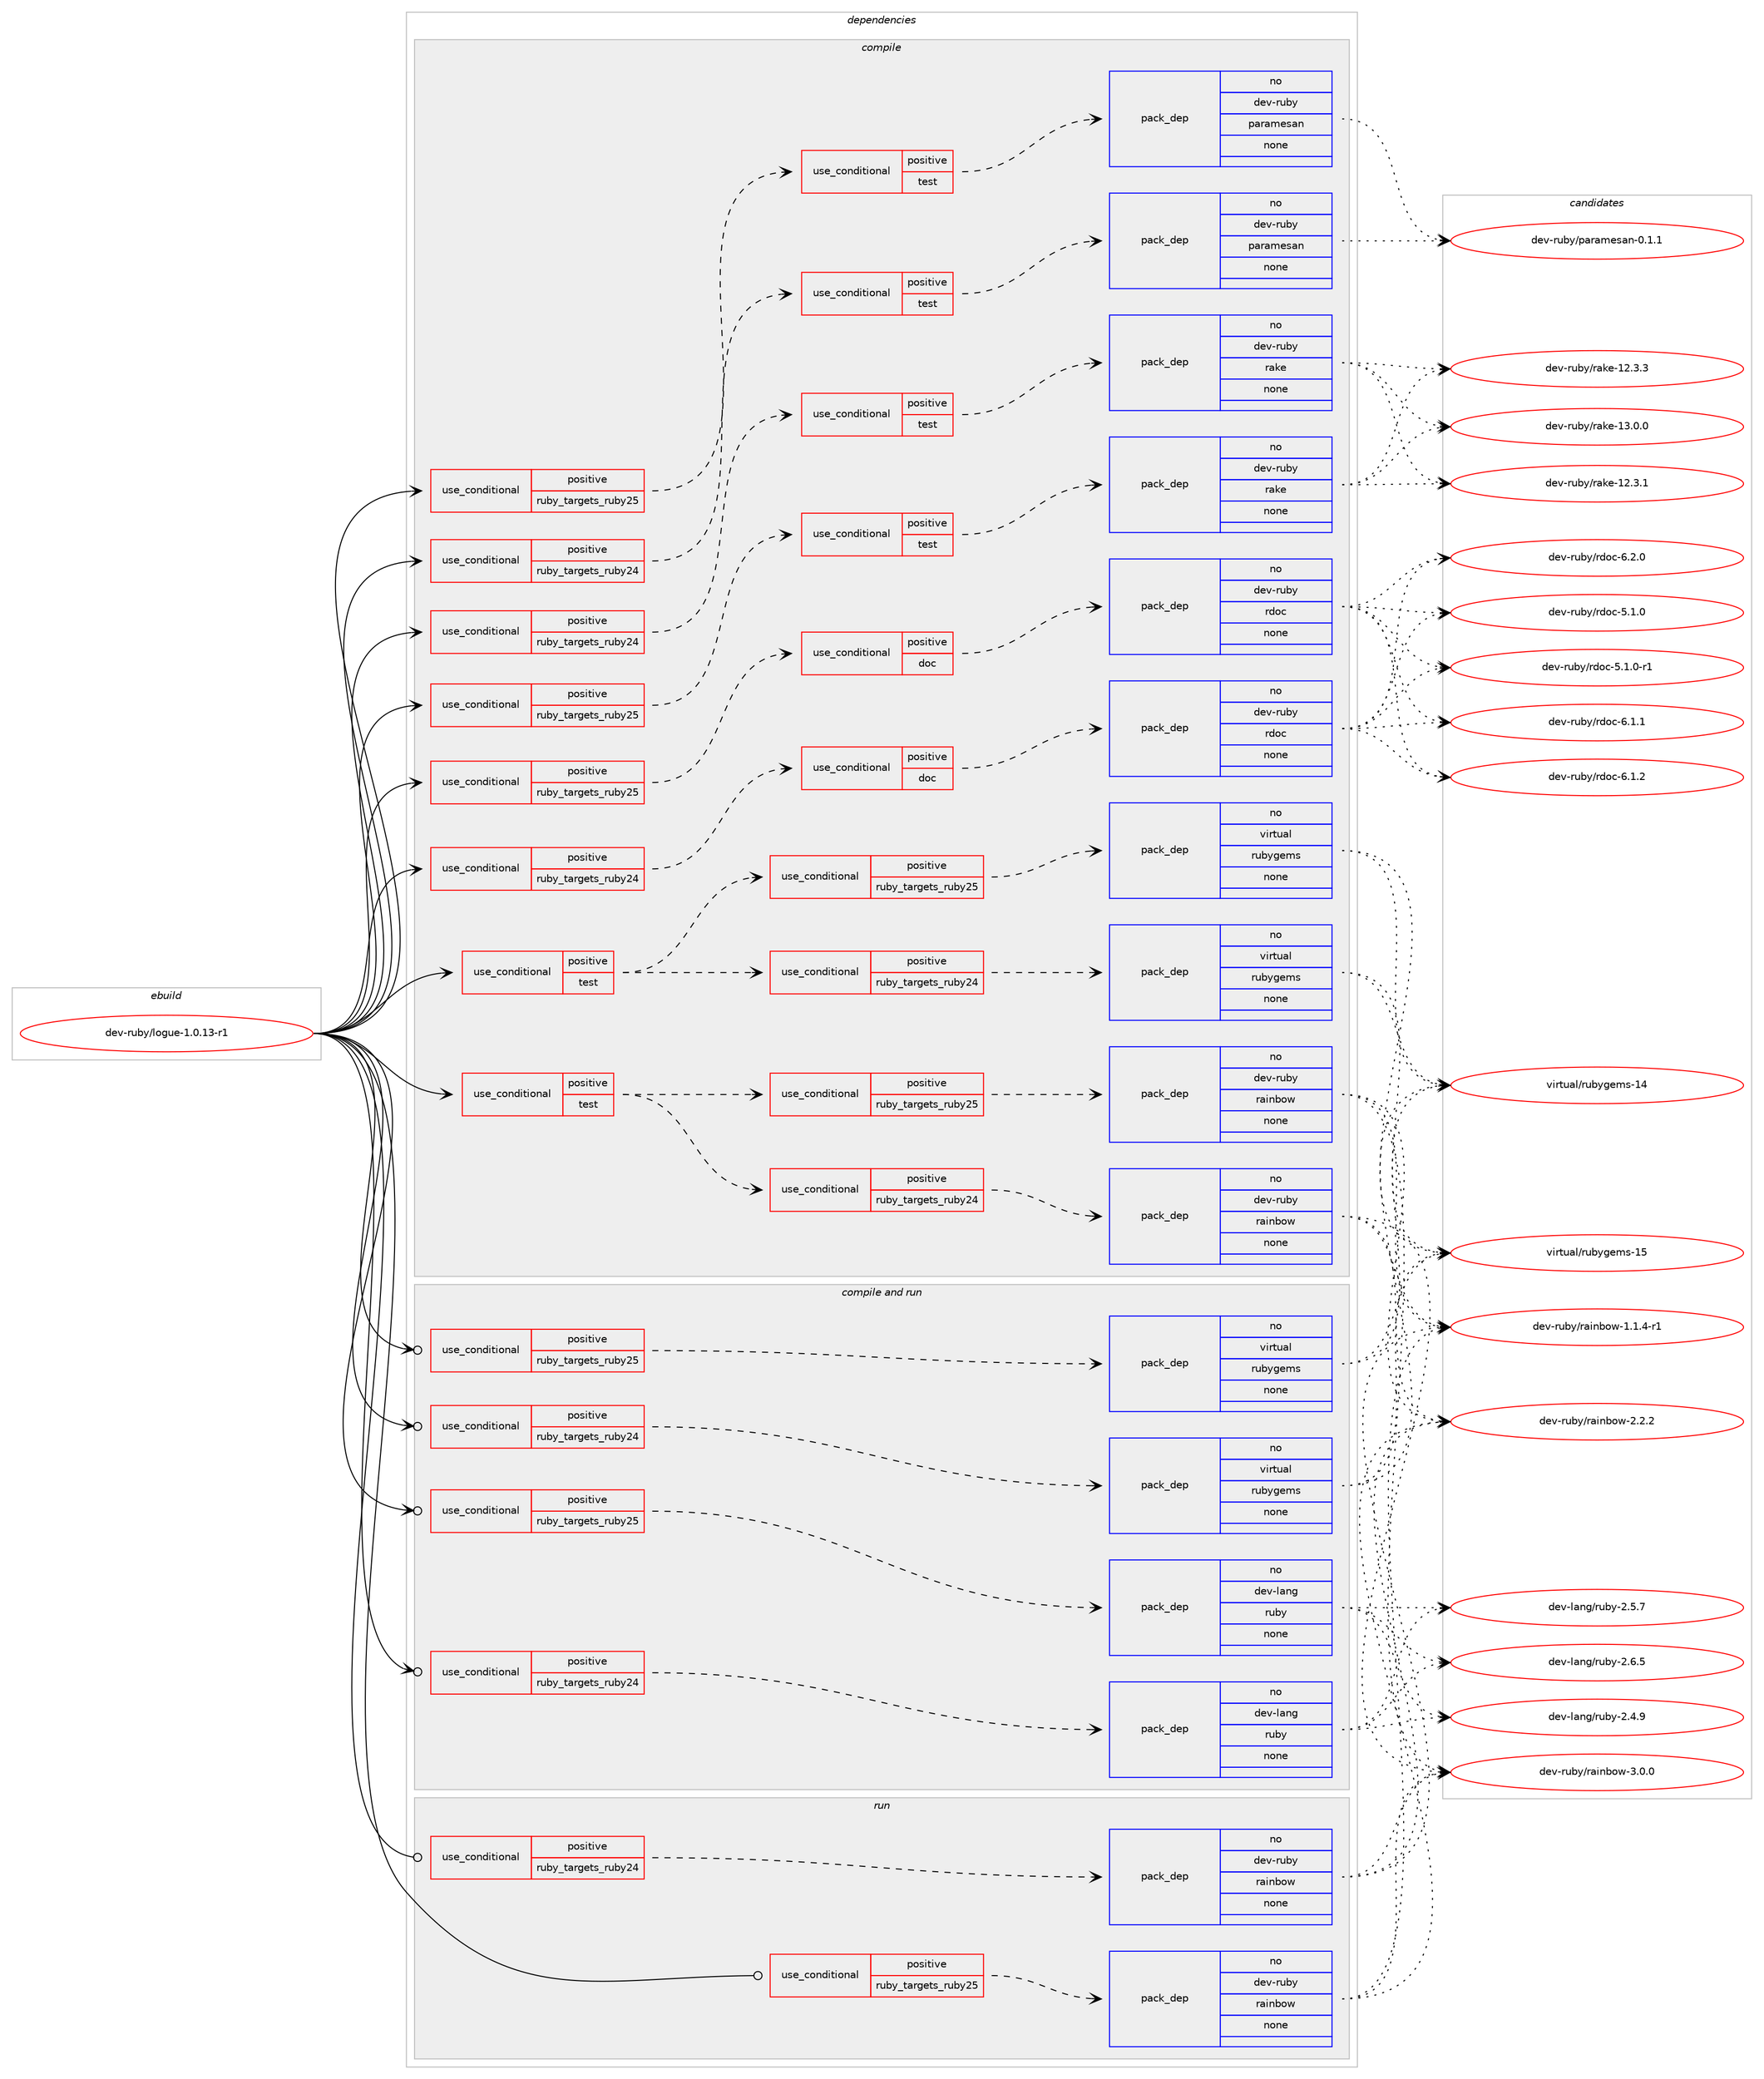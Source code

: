 digraph prolog {

# *************
# Graph options
# *************

newrank=true;
concentrate=true;
compound=true;
graph [rankdir=LR,fontname=Helvetica,fontsize=10,ranksep=1.5];#, ranksep=2.5, nodesep=0.2];
edge  [arrowhead=vee];
node  [fontname=Helvetica,fontsize=10];

# **********
# The ebuild
# **********

subgraph cluster_leftcol {
color=gray;
rank=same;
label=<<i>ebuild</i>>;
id [label="dev-ruby/logue-1.0.13-r1", color=red, width=4, href="../dev-ruby/logue-1.0.13-r1.svg"];
}

# ****************
# The dependencies
# ****************

subgraph cluster_midcol {
color=gray;
label=<<i>dependencies</i>>;
subgraph cluster_compile {
fillcolor="#eeeeee";
style=filled;
label=<<i>compile</i>>;
subgraph cond166780 {
dependency693818 [label=<<TABLE BORDER="0" CELLBORDER="1" CELLSPACING="0" CELLPADDING="4"><TR><TD ROWSPAN="3" CELLPADDING="10">use_conditional</TD></TR><TR><TD>positive</TD></TR><TR><TD>ruby_targets_ruby24</TD></TR></TABLE>>, shape=none, color=red];
subgraph cond166781 {
dependency693819 [label=<<TABLE BORDER="0" CELLBORDER="1" CELLSPACING="0" CELLPADDING="4"><TR><TD ROWSPAN="3" CELLPADDING="10">use_conditional</TD></TR><TR><TD>positive</TD></TR><TR><TD>doc</TD></TR></TABLE>>, shape=none, color=red];
subgraph pack515053 {
dependency693820 [label=<<TABLE BORDER="0" CELLBORDER="1" CELLSPACING="0" CELLPADDING="4" WIDTH="220"><TR><TD ROWSPAN="6" CELLPADDING="30">pack_dep</TD></TR><TR><TD WIDTH="110">no</TD></TR><TR><TD>dev-ruby</TD></TR><TR><TD>rdoc</TD></TR><TR><TD>none</TD></TR><TR><TD></TD></TR></TABLE>>, shape=none, color=blue];
}
dependency693819:e -> dependency693820:w [weight=20,style="dashed",arrowhead="vee"];
}
dependency693818:e -> dependency693819:w [weight=20,style="dashed",arrowhead="vee"];
}
id:e -> dependency693818:w [weight=20,style="solid",arrowhead="vee"];
subgraph cond166782 {
dependency693821 [label=<<TABLE BORDER="0" CELLBORDER="1" CELLSPACING="0" CELLPADDING="4"><TR><TD ROWSPAN="3" CELLPADDING="10">use_conditional</TD></TR><TR><TD>positive</TD></TR><TR><TD>ruby_targets_ruby24</TD></TR></TABLE>>, shape=none, color=red];
subgraph cond166783 {
dependency693822 [label=<<TABLE BORDER="0" CELLBORDER="1" CELLSPACING="0" CELLPADDING="4"><TR><TD ROWSPAN="3" CELLPADDING="10">use_conditional</TD></TR><TR><TD>positive</TD></TR><TR><TD>test</TD></TR></TABLE>>, shape=none, color=red];
subgraph pack515054 {
dependency693823 [label=<<TABLE BORDER="0" CELLBORDER="1" CELLSPACING="0" CELLPADDING="4" WIDTH="220"><TR><TD ROWSPAN="6" CELLPADDING="30">pack_dep</TD></TR><TR><TD WIDTH="110">no</TD></TR><TR><TD>dev-ruby</TD></TR><TR><TD>paramesan</TD></TR><TR><TD>none</TD></TR><TR><TD></TD></TR></TABLE>>, shape=none, color=blue];
}
dependency693822:e -> dependency693823:w [weight=20,style="dashed",arrowhead="vee"];
}
dependency693821:e -> dependency693822:w [weight=20,style="dashed",arrowhead="vee"];
}
id:e -> dependency693821:w [weight=20,style="solid",arrowhead="vee"];
subgraph cond166784 {
dependency693824 [label=<<TABLE BORDER="0" CELLBORDER="1" CELLSPACING="0" CELLPADDING="4"><TR><TD ROWSPAN="3" CELLPADDING="10">use_conditional</TD></TR><TR><TD>positive</TD></TR><TR><TD>ruby_targets_ruby24</TD></TR></TABLE>>, shape=none, color=red];
subgraph cond166785 {
dependency693825 [label=<<TABLE BORDER="0" CELLBORDER="1" CELLSPACING="0" CELLPADDING="4"><TR><TD ROWSPAN="3" CELLPADDING="10">use_conditional</TD></TR><TR><TD>positive</TD></TR><TR><TD>test</TD></TR></TABLE>>, shape=none, color=red];
subgraph pack515055 {
dependency693826 [label=<<TABLE BORDER="0" CELLBORDER="1" CELLSPACING="0" CELLPADDING="4" WIDTH="220"><TR><TD ROWSPAN="6" CELLPADDING="30">pack_dep</TD></TR><TR><TD WIDTH="110">no</TD></TR><TR><TD>dev-ruby</TD></TR><TR><TD>rake</TD></TR><TR><TD>none</TD></TR><TR><TD></TD></TR></TABLE>>, shape=none, color=blue];
}
dependency693825:e -> dependency693826:w [weight=20,style="dashed",arrowhead="vee"];
}
dependency693824:e -> dependency693825:w [weight=20,style="dashed",arrowhead="vee"];
}
id:e -> dependency693824:w [weight=20,style="solid",arrowhead="vee"];
subgraph cond166786 {
dependency693827 [label=<<TABLE BORDER="0" CELLBORDER="1" CELLSPACING="0" CELLPADDING="4"><TR><TD ROWSPAN="3" CELLPADDING="10">use_conditional</TD></TR><TR><TD>positive</TD></TR><TR><TD>ruby_targets_ruby25</TD></TR></TABLE>>, shape=none, color=red];
subgraph cond166787 {
dependency693828 [label=<<TABLE BORDER="0" CELLBORDER="1" CELLSPACING="0" CELLPADDING="4"><TR><TD ROWSPAN="3" CELLPADDING="10">use_conditional</TD></TR><TR><TD>positive</TD></TR><TR><TD>doc</TD></TR></TABLE>>, shape=none, color=red];
subgraph pack515056 {
dependency693829 [label=<<TABLE BORDER="0" CELLBORDER="1" CELLSPACING="0" CELLPADDING="4" WIDTH="220"><TR><TD ROWSPAN="6" CELLPADDING="30">pack_dep</TD></TR><TR><TD WIDTH="110">no</TD></TR><TR><TD>dev-ruby</TD></TR><TR><TD>rdoc</TD></TR><TR><TD>none</TD></TR><TR><TD></TD></TR></TABLE>>, shape=none, color=blue];
}
dependency693828:e -> dependency693829:w [weight=20,style="dashed",arrowhead="vee"];
}
dependency693827:e -> dependency693828:w [weight=20,style="dashed",arrowhead="vee"];
}
id:e -> dependency693827:w [weight=20,style="solid",arrowhead="vee"];
subgraph cond166788 {
dependency693830 [label=<<TABLE BORDER="0" CELLBORDER="1" CELLSPACING="0" CELLPADDING="4"><TR><TD ROWSPAN="3" CELLPADDING="10">use_conditional</TD></TR><TR><TD>positive</TD></TR><TR><TD>ruby_targets_ruby25</TD></TR></TABLE>>, shape=none, color=red];
subgraph cond166789 {
dependency693831 [label=<<TABLE BORDER="0" CELLBORDER="1" CELLSPACING="0" CELLPADDING="4"><TR><TD ROWSPAN="3" CELLPADDING="10">use_conditional</TD></TR><TR><TD>positive</TD></TR><TR><TD>test</TD></TR></TABLE>>, shape=none, color=red];
subgraph pack515057 {
dependency693832 [label=<<TABLE BORDER="0" CELLBORDER="1" CELLSPACING="0" CELLPADDING="4" WIDTH="220"><TR><TD ROWSPAN="6" CELLPADDING="30">pack_dep</TD></TR><TR><TD WIDTH="110">no</TD></TR><TR><TD>dev-ruby</TD></TR><TR><TD>paramesan</TD></TR><TR><TD>none</TD></TR><TR><TD></TD></TR></TABLE>>, shape=none, color=blue];
}
dependency693831:e -> dependency693832:w [weight=20,style="dashed",arrowhead="vee"];
}
dependency693830:e -> dependency693831:w [weight=20,style="dashed",arrowhead="vee"];
}
id:e -> dependency693830:w [weight=20,style="solid",arrowhead="vee"];
subgraph cond166790 {
dependency693833 [label=<<TABLE BORDER="0" CELLBORDER="1" CELLSPACING="0" CELLPADDING="4"><TR><TD ROWSPAN="3" CELLPADDING="10">use_conditional</TD></TR><TR><TD>positive</TD></TR><TR><TD>ruby_targets_ruby25</TD></TR></TABLE>>, shape=none, color=red];
subgraph cond166791 {
dependency693834 [label=<<TABLE BORDER="0" CELLBORDER="1" CELLSPACING="0" CELLPADDING="4"><TR><TD ROWSPAN="3" CELLPADDING="10">use_conditional</TD></TR><TR><TD>positive</TD></TR><TR><TD>test</TD></TR></TABLE>>, shape=none, color=red];
subgraph pack515058 {
dependency693835 [label=<<TABLE BORDER="0" CELLBORDER="1" CELLSPACING="0" CELLPADDING="4" WIDTH="220"><TR><TD ROWSPAN="6" CELLPADDING="30">pack_dep</TD></TR><TR><TD WIDTH="110">no</TD></TR><TR><TD>dev-ruby</TD></TR><TR><TD>rake</TD></TR><TR><TD>none</TD></TR><TR><TD></TD></TR></TABLE>>, shape=none, color=blue];
}
dependency693834:e -> dependency693835:w [weight=20,style="dashed",arrowhead="vee"];
}
dependency693833:e -> dependency693834:w [weight=20,style="dashed",arrowhead="vee"];
}
id:e -> dependency693833:w [weight=20,style="solid",arrowhead="vee"];
subgraph cond166792 {
dependency693836 [label=<<TABLE BORDER="0" CELLBORDER="1" CELLSPACING="0" CELLPADDING="4"><TR><TD ROWSPAN="3" CELLPADDING="10">use_conditional</TD></TR><TR><TD>positive</TD></TR><TR><TD>test</TD></TR></TABLE>>, shape=none, color=red];
subgraph cond166793 {
dependency693837 [label=<<TABLE BORDER="0" CELLBORDER="1" CELLSPACING="0" CELLPADDING="4"><TR><TD ROWSPAN="3" CELLPADDING="10">use_conditional</TD></TR><TR><TD>positive</TD></TR><TR><TD>ruby_targets_ruby24</TD></TR></TABLE>>, shape=none, color=red];
subgraph pack515059 {
dependency693838 [label=<<TABLE BORDER="0" CELLBORDER="1" CELLSPACING="0" CELLPADDING="4" WIDTH="220"><TR><TD ROWSPAN="6" CELLPADDING="30">pack_dep</TD></TR><TR><TD WIDTH="110">no</TD></TR><TR><TD>dev-ruby</TD></TR><TR><TD>rainbow</TD></TR><TR><TD>none</TD></TR><TR><TD></TD></TR></TABLE>>, shape=none, color=blue];
}
dependency693837:e -> dependency693838:w [weight=20,style="dashed",arrowhead="vee"];
}
dependency693836:e -> dependency693837:w [weight=20,style="dashed",arrowhead="vee"];
subgraph cond166794 {
dependency693839 [label=<<TABLE BORDER="0" CELLBORDER="1" CELLSPACING="0" CELLPADDING="4"><TR><TD ROWSPAN="3" CELLPADDING="10">use_conditional</TD></TR><TR><TD>positive</TD></TR><TR><TD>ruby_targets_ruby25</TD></TR></TABLE>>, shape=none, color=red];
subgraph pack515060 {
dependency693840 [label=<<TABLE BORDER="0" CELLBORDER="1" CELLSPACING="0" CELLPADDING="4" WIDTH="220"><TR><TD ROWSPAN="6" CELLPADDING="30">pack_dep</TD></TR><TR><TD WIDTH="110">no</TD></TR><TR><TD>dev-ruby</TD></TR><TR><TD>rainbow</TD></TR><TR><TD>none</TD></TR><TR><TD></TD></TR></TABLE>>, shape=none, color=blue];
}
dependency693839:e -> dependency693840:w [weight=20,style="dashed",arrowhead="vee"];
}
dependency693836:e -> dependency693839:w [weight=20,style="dashed",arrowhead="vee"];
}
id:e -> dependency693836:w [weight=20,style="solid",arrowhead="vee"];
subgraph cond166795 {
dependency693841 [label=<<TABLE BORDER="0" CELLBORDER="1" CELLSPACING="0" CELLPADDING="4"><TR><TD ROWSPAN="3" CELLPADDING="10">use_conditional</TD></TR><TR><TD>positive</TD></TR><TR><TD>test</TD></TR></TABLE>>, shape=none, color=red];
subgraph cond166796 {
dependency693842 [label=<<TABLE BORDER="0" CELLBORDER="1" CELLSPACING="0" CELLPADDING="4"><TR><TD ROWSPAN="3" CELLPADDING="10">use_conditional</TD></TR><TR><TD>positive</TD></TR><TR><TD>ruby_targets_ruby24</TD></TR></TABLE>>, shape=none, color=red];
subgraph pack515061 {
dependency693843 [label=<<TABLE BORDER="0" CELLBORDER="1" CELLSPACING="0" CELLPADDING="4" WIDTH="220"><TR><TD ROWSPAN="6" CELLPADDING="30">pack_dep</TD></TR><TR><TD WIDTH="110">no</TD></TR><TR><TD>virtual</TD></TR><TR><TD>rubygems</TD></TR><TR><TD>none</TD></TR><TR><TD></TD></TR></TABLE>>, shape=none, color=blue];
}
dependency693842:e -> dependency693843:w [weight=20,style="dashed",arrowhead="vee"];
}
dependency693841:e -> dependency693842:w [weight=20,style="dashed",arrowhead="vee"];
subgraph cond166797 {
dependency693844 [label=<<TABLE BORDER="0" CELLBORDER="1" CELLSPACING="0" CELLPADDING="4"><TR><TD ROWSPAN="3" CELLPADDING="10">use_conditional</TD></TR><TR><TD>positive</TD></TR><TR><TD>ruby_targets_ruby25</TD></TR></TABLE>>, shape=none, color=red];
subgraph pack515062 {
dependency693845 [label=<<TABLE BORDER="0" CELLBORDER="1" CELLSPACING="0" CELLPADDING="4" WIDTH="220"><TR><TD ROWSPAN="6" CELLPADDING="30">pack_dep</TD></TR><TR><TD WIDTH="110">no</TD></TR><TR><TD>virtual</TD></TR><TR><TD>rubygems</TD></TR><TR><TD>none</TD></TR><TR><TD></TD></TR></TABLE>>, shape=none, color=blue];
}
dependency693844:e -> dependency693845:w [weight=20,style="dashed",arrowhead="vee"];
}
dependency693841:e -> dependency693844:w [weight=20,style="dashed",arrowhead="vee"];
}
id:e -> dependency693841:w [weight=20,style="solid",arrowhead="vee"];
}
subgraph cluster_compileandrun {
fillcolor="#eeeeee";
style=filled;
label=<<i>compile and run</i>>;
subgraph cond166798 {
dependency693846 [label=<<TABLE BORDER="0" CELLBORDER="1" CELLSPACING="0" CELLPADDING="4"><TR><TD ROWSPAN="3" CELLPADDING="10">use_conditional</TD></TR><TR><TD>positive</TD></TR><TR><TD>ruby_targets_ruby24</TD></TR></TABLE>>, shape=none, color=red];
subgraph pack515063 {
dependency693847 [label=<<TABLE BORDER="0" CELLBORDER="1" CELLSPACING="0" CELLPADDING="4" WIDTH="220"><TR><TD ROWSPAN="6" CELLPADDING="30">pack_dep</TD></TR><TR><TD WIDTH="110">no</TD></TR><TR><TD>dev-lang</TD></TR><TR><TD>ruby</TD></TR><TR><TD>none</TD></TR><TR><TD></TD></TR></TABLE>>, shape=none, color=blue];
}
dependency693846:e -> dependency693847:w [weight=20,style="dashed",arrowhead="vee"];
}
id:e -> dependency693846:w [weight=20,style="solid",arrowhead="odotvee"];
subgraph cond166799 {
dependency693848 [label=<<TABLE BORDER="0" CELLBORDER="1" CELLSPACING="0" CELLPADDING="4"><TR><TD ROWSPAN="3" CELLPADDING="10">use_conditional</TD></TR><TR><TD>positive</TD></TR><TR><TD>ruby_targets_ruby24</TD></TR></TABLE>>, shape=none, color=red];
subgraph pack515064 {
dependency693849 [label=<<TABLE BORDER="0" CELLBORDER="1" CELLSPACING="0" CELLPADDING="4" WIDTH="220"><TR><TD ROWSPAN="6" CELLPADDING="30">pack_dep</TD></TR><TR><TD WIDTH="110">no</TD></TR><TR><TD>virtual</TD></TR><TR><TD>rubygems</TD></TR><TR><TD>none</TD></TR><TR><TD></TD></TR></TABLE>>, shape=none, color=blue];
}
dependency693848:e -> dependency693849:w [weight=20,style="dashed",arrowhead="vee"];
}
id:e -> dependency693848:w [weight=20,style="solid",arrowhead="odotvee"];
subgraph cond166800 {
dependency693850 [label=<<TABLE BORDER="0" CELLBORDER="1" CELLSPACING="0" CELLPADDING="4"><TR><TD ROWSPAN="3" CELLPADDING="10">use_conditional</TD></TR><TR><TD>positive</TD></TR><TR><TD>ruby_targets_ruby25</TD></TR></TABLE>>, shape=none, color=red];
subgraph pack515065 {
dependency693851 [label=<<TABLE BORDER="0" CELLBORDER="1" CELLSPACING="0" CELLPADDING="4" WIDTH="220"><TR><TD ROWSPAN="6" CELLPADDING="30">pack_dep</TD></TR><TR><TD WIDTH="110">no</TD></TR><TR><TD>dev-lang</TD></TR><TR><TD>ruby</TD></TR><TR><TD>none</TD></TR><TR><TD></TD></TR></TABLE>>, shape=none, color=blue];
}
dependency693850:e -> dependency693851:w [weight=20,style="dashed",arrowhead="vee"];
}
id:e -> dependency693850:w [weight=20,style="solid",arrowhead="odotvee"];
subgraph cond166801 {
dependency693852 [label=<<TABLE BORDER="0" CELLBORDER="1" CELLSPACING="0" CELLPADDING="4"><TR><TD ROWSPAN="3" CELLPADDING="10">use_conditional</TD></TR><TR><TD>positive</TD></TR><TR><TD>ruby_targets_ruby25</TD></TR></TABLE>>, shape=none, color=red];
subgraph pack515066 {
dependency693853 [label=<<TABLE BORDER="0" CELLBORDER="1" CELLSPACING="0" CELLPADDING="4" WIDTH="220"><TR><TD ROWSPAN="6" CELLPADDING="30">pack_dep</TD></TR><TR><TD WIDTH="110">no</TD></TR><TR><TD>virtual</TD></TR><TR><TD>rubygems</TD></TR><TR><TD>none</TD></TR><TR><TD></TD></TR></TABLE>>, shape=none, color=blue];
}
dependency693852:e -> dependency693853:w [weight=20,style="dashed",arrowhead="vee"];
}
id:e -> dependency693852:w [weight=20,style="solid",arrowhead="odotvee"];
}
subgraph cluster_run {
fillcolor="#eeeeee";
style=filled;
label=<<i>run</i>>;
subgraph cond166802 {
dependency693854 [label=<<TABLE BORDER="0" CELLBORDER="1" CELLSPACING="0" CELLPADDING="4"><TR><TD ROWSPAN="3" CELLPADDING="10">use_conditional</TD></TR><TR><TD>positive</TD></TR><TR><TD>ruby_targets_ruby24</TD></TR></TABLE>>, shape=none, color=red];
subgraph pack515067 {
dependency693855 [label=<<TABLE BORDER="0" CELLBORDER="1" CELLSPACING="0" CELLPADDING="4" WIDTH="220"><TR><TD ROWSPAN="6" CELLPADDING="30">pack_dep</TD></TR><TR><TD WIDTH="110">no</TD></TR><TR><TD>dev-ruby</TD></TR><TR><TD>rainbow</TD></TR><TR><TD>none</TD></TR><TR><TD></TD></TR></TABLE>>, shape=none, color=blue];
}
dependency693854:e -> dependency693855:w [weight=20,style="dashed",arrowhead="vee"];
}
id:e -> dependency693854:w [weight=20,style="solid",arrowhead="odot"];
subgraph cond166803 {
dependency693856 [label=<<TABLE BORDER="0" CELLBORDER="1" CELLSPACING="0" CELLPADDING="4"><TR><TD ROWSPAN="3" CELLPADDING="10">use_conditional</TD></TR><TR><TD>positive</TD></TR><TR><TD>ruby_targets_ruby25</TD></TR></TABLE>>, shape=none, color=red];
subgraph pack515068 {
dependency693857 [label=<<TABLE BORDER="0" CELLBORDER="1" CELLSPACING="0" CELLPADDING="4" WIDTH="220"><TR><TD ROWSPAN="6" CELLPADDING="30">pack_dep</TD></TR><TR><TD WIDTH="110">no</TD></TR><TR><TD>dev-ruby</TD></TR><TR><TD>rainbow</TD></TR><TR><TD>none</TD></TR><TR><TD></TD></TR></TABLE>>, shape=none, color=blue];
}
dependency693856:e -> dependency693857:w [weight=20,style="dashed",arrowhead="vee"];
}
id:e -> dependency693856:w [weight=20,style="solid",arrowhead="odot"];
}
}

# **************
# The candidates
# **************

subgraph cluster_choices {
rank=same;
color=gray;
label=<<i>candidates</i>>;

subgraph choice515053 {
color=black;
nodesep=1;
choice10010111845114117981214711410011199455346494648 [label="dev-ruby/rdoc-5.1.0", color=red, width=4,href="../dev-ruby/rdoc-5.1.0.svg"];
choice100101118451141179812147114100111994553464946484511449 [label="dev-ruby/rdoc-5.1.0-r1", color=red, width=4,href="../dev-ruby/rdoc-5.1.0-r1.svg"];
choice10010111845114117981214711410011199455446494649 [label="dev-ruby/rdoc-6.1.1", color=red, width=4,href="../dev-ruby/rdoc-6.1.1.svg"];
choice10010111845114117981214711410011199455446494650 [label="dev-ruby/rdoc-6.1.2", color=red, width=4,href="../dev-ruby/rdoc-6.1.2.svg"];
choice10010111845114117981214711410011199455446504648 [label="dev-ruby/rdoc-6.2.0", color=red, width=4,href="../dev-ruby/rdoc-6.2.0.svg"];
dependency693820:e -> choice10010111845114117981214711410011199455346494648:w [style=dotted,weight="100"];
dependency693820:e -> choice100101118451141179812147114100111994553464946484511449:w [style=dotted,weight="100"];
dependency693820:e -> choice10010111845114117981214711410011199455446494649:w [style=dotted,weight="100"];
dependency693820:e -> choice10010111845114117981214711410011199455446494650:w [style=dotted,weight="100"];
dependency693820:e -> choice10010111845114117981214711410011199455446504648:w [style=dotted,weight="100"];
}
subgraph choice515054 {
color=black;
nodesep=1;
choice100101118451141179812147112971149710910111597110454846494649 [label="dev-ruby/paramesan-0.1.1", color=red, width=4,href="../dev-ruby/paramesan-0.1.1.svg"];
dependency693823:e -> choice100101118451141179812147112971149710910111597110454846494649:w [style=dotted,weight="100"];
}
subgraph choice515055 {
color=black;
nodesep=1;
choice1001011184511411798121471149710710145495046514649 [label="dev-ruby/rake-12.3.1", color=red, width=4,href="../dev-ruby/rake-12.3.1.svg"];
choice1001011184511411798121471149710710145495046514651 [label="dev-ruby/rake-12.3.3", color=red, width=4,href="../dev-ruby/rake-12.3.3.svg"];
choice1001011184511411798121471149710710145495146484648 [label="dev-ruby/rake-13.0.0", color=red, width=4,href="../dev-ruby/rake-13.0.0.svg"];
dependency693826:e -> choice1001011184511411798121471149710710145495046514649:w [style=dotted,weight="100"];
dependency693826:e -> choice1001011184511411798121471149710710145495046514651:w [style=dotted,weight="100"];
dependency693826:e -> choice1001011184511411798121471149710710145495146484648:w [style=dotted,weight="100"];
}
subgraph choice515056 {
color=black;
nodesep=1;
choice10010111845114117981214711410011199455346494648 [label="dev-ruby/rdoc-5.1.0", color=red, width=4,href="../dev-ruby/rdoc-5.1.0.svg"];
choice100101118451141179812147114100111994553464946484511449 [label="dev-ruby/rdoc-5.1.0-r1", color=red, width=4,href="../dev-ruby/rdoc-5.1.0-r1.svg"];
choice10010111845114117981214711410011199455446494649 [label="dev-ruby/rdoc-6.1.1", color=red, width=4,href="../dev-ruby/rdoc-6.1.1.svg"];
choice10010111845114117981214711410011199455446494650 [label="dev-ruby/rdoc-6.1.2", color=red, width=4,href="../dev-ruby/rdoc-6.1.2.svg"];
choice10010111845114117981214711410011199455446504648 [label="dev-ruby/rdoc-6.2.0", color=red, width=4,href="../dev-ruby/rdoc-6.2.0.svg"];
dependency693829:e -> choice10010111845114117981214711410011199455346494648:w [style=dotted,weight="100"];
dependency693829:e -> choice100101118451141179812147114100111994553464946484511449:w [style=dotted,weight="100"];
dependency693829:e -> choice10010111845114117981214711410011199455446494649:w [style=dotted,weight="100"];
dependency693829:e -> choice10010111845114117981214711410011199455446494650:w [style=dotted,weight="100"];
dependency693829:e -> choice10010111845114117981214711410011199455446504648:w [style=dotted,weight="100"];
}
subgraph choice515057 {
color=black;
nodesep=1;
choice100101118451141179812147112971149710910111597110454846494649 [label="dev-ruby/paramesan-0.1.1", color=red, width=4,href="../dev-ruby/paramesan-0.1.1.svg"];
dependency693832:e -> choice100101118451141179812147112971149710910111597110454846494649:w [style=dotted,weight="100"];
}
subgraph choice515058 {
color=black;
nodesep=1;
choice1001011184511411798121471149710710145495046514649 [label="dev-ruby/rake-12.3.1", color=red, width=4,href="../dev-ruby/rake-12.3.1.svg"];
choice1001011184511411798121471149710710145495046514651 [label="dev-ruby/rake-12.3.3", color=red, width=4,href="../dev-ruby/rake-12.3.3.svg"];
choice1001011184511411798121471149710710145495146484648 [label="dev-ruby/rake-13.0.0", color=red, width=4,href="../dev-ruby/rake-13.0.0.svg"];
dependency693835:e -> choice1001011184511411798121471149710710145495046514649:w [style=dotted,weight="100"];
dependency693835:e -> choice1001011184511411798121471149710710145495046514651:w [style=dotted,weight="100"];
dependency693835:e -> choice1001011184511411798121471149710710145495146484648:w [style=dotted,weight="100"];
}
subgraph choice515059 {
color=black;
nodesep=1;
choice10010111845114117981214711497105110981111194549464946524511449 [label="dev-ruby/rainbow-1.1.4-r1", color=red, width=4,href="../dev-ruby/rainbow-1.1.4-r1.svg"];
choice1001011184511411798121471149710511098111119455046504650 [label="dev-ruby/rainbow-2.2.2", color=red, width=4,href="../dev-ruby/rainbow-2.2.2.svg"];
choice1001011184511411798121471149710511098111119455146484648 [label="dev-ruby/rainbow-3.0.0", color=red, width=4,href="../dev-ruby/rainbow-3.0.0.svg"];
dependency693838:e -> choice10010111845114117981214711497105110981111194549464946524511449:w [style=dotted,weight="100"];
dependency693838:e -> choice1001011184511411798121471149710511098111119455046504650:w [style=dotted,weight="100"];
dependency693838:e -> choice1001011184511411798121471149710511098111119455146484648:w [style=dotted,weight="100"];
}
subgraph choice515060 {
color=black;
nodesep=1;
choice10010111845114117981214711497105110981111194549464946524511449 [label="dev-ruby/rainbow-1.1.4-r1", color=red, width=4,href="../dev-ruby/rainbow-1.1.4-r1.svg"];
choice1001011184511411798121471149710511098111119455046504650 [label="dev-ruby/rainbow-2.2.2", color=red, width=4,href="../dev-ruby/rainbow-2.2.2.svg"];
choice1001011184511411798121471149710511098111119455146484648 [label="dev-ruby/rainbow-3.0.0", color=red, width=4,href="../dev-ruby/rainbow-3.0.0.svg"];
dependency693840:e -> choice10010111845114117981214711497105110981111194549464946524511449:w [style=dotted,weight="100"];
dependency693840:e -> choice1001011184511411798121471149710511098111119455046504650:w [style=dotted,weight="100"];
dependency693840:e -> choice1001011184511411798121471149710511098111119455146484648:w [style=dotted,weight="100"];
}
subgraph choice515061 {
color=black;
nodesep=1;
choice118105114116117971084711411798121103101109115454952 [label="virtual/rubygems-14", color=red, width=4,href="../virtual/rubygems-14.svg"];
choice118105114116117971084711411798121103101109115454953 [label="virtual/rubygems-15", color=red, width=4,href="../virtual/rubygems-15.svg"];
dependency693843:e -> choice118105114116117971084711411798121103101109115454952:w [style=dotted,weight="100"];
dependency693843:e -> choice118105114116117971084711411798121103101109115454953:w [style=dotted,weight="100"];
}
subgraph choice515062 {
color=black;
nodesep=1;
choice118105114116117971084711411798121103101109115454952 [label="virtual/rubygems-14", color=red, width=4,href="../virtual/rubygems-14.svg"];
choice118105114116117971084711411798121103101109115454953 [label="virtual/rubygems-15", color=red, width=4,href="../virtual/rubygems-15.svg"];
dependency693845:e -> choice118105114116117971084711411798121103101109115454952:w [style=dotted,weight="100"];
dependency693845:e -> choice118105114116117971084711411798121103101109115454953:w [style=dotted,weight="100"];
}
subgraph choice515063 {
color=black;
nodesep=1;
choice10010111845108971101034711411798121455046524657 [label="dev-lang/ruby-2.4.9", color=red, width=4,href="../dev-lang/ruby-2.4.9.svg"];
choice10010111845108971101034711411798121455046534655 [label="dev-lang/ruby-2.5.7", color=red, width=4,href="../dev-lang/ruby-2.5.7.svg"];
choice10010111845108971101034711411798121455046544653 [label="dev-lang/ruby-2.6.5", color=red, width=4,href="../dev-lang/ruby-2.6.5.svg"];
dependency693847:e -> choice10010111845108971101034711411798121455046524657:w [style=dotted,weight="100"];
dependency693847:e -> choice10010111845108971101034711411798121455046534655:w [style=dotted,weight="100"];
dependency693847:e -> choice10010111845108971101034711411798121455046544653:w [style=dotted,weight="100"];
}
subgraph choice515064 {
color=black;
nodesep=1;
choice118105114116117971084711411798121103101109115454952 [label="virtual/rubygems-14", color=red, width=4,href="../virtual/rubygems-14.svg"];
choice118105114116117971084711411798121103101109115454953 [label="virtual/rubygems-15", color=red, width=4,href="../virtual/rubygems-15.svg"];
dependency693849:e -> choice118105114116117971084711411798121103101109115454952:w [style=dotted,weight="100"];
dependency693849:e -> choice118105114116117971084711411798121103101109115454953:w [style=dotted,weight="100"];
}
subgraph choice515065 {
color=black;
nodesep=1;
choice10010111845108971101034711411798121455046524657 [label="dev-lang/ruby-2.4.9", color=red, width=4,href="../dev-lang/ruby-2.4.9.svg"];
choice10010111845108971101034711411798121455046534655 [label="dev-lang/ruby-2.5.7", color=red, width=4,href="../dev-lang/ruby-2.5.7.svg"];
choice10010111845108971101034711411798121455046544653 [label="dev-lang/ruby-2.6.5", color=red, width=4,href="../dev-lang/ruby-2.6.5.svg"];
dependency693851:e -> choice10010111845108971101034711411798121455046524657:w [style=dotted,weight="100"];
dependency693851:e -> choice10010111845108971101034711411798121455046534655:w [style=dotted,weight="100"];
dependency693851:e -> choice10010111845108971101034711411798121455046544653:w [style=dotted,weight="100"];
}
subgraph choice515066 {
color=black;
nodesep=1;
choice118105114116117971084711411798121103101109115454952 [label="virtual/rubygems-14", color=red, width=4,href="../virtual/rubygems-14.svg"];
choice118105114116117971084711411798121103101109115454953 [label="virtual/rubygems-15", color=red, width=4,href="../virtual/rubygems-15.svg"];
dependency693853:e -> choice118105114116117971084711411798121103101109115454952:w [style=dotted,weight="100"];
dependency693853:e -> choice118105114116117971084711411798121103101109115454953:w [style=dotted,weight="100"];
}
subgraph choice515067 {
color=black;
nodesep=1;
choice10010111845114117981214711497105110981111194549464946524511449 [label="dev-ruby/rainbow-1.1.4-r1", color=red, width=4,href="../dev-ruby/rainbow-1.1.4-r1.svg"];
choice1001011184511411798121471149710511098111119455046504650 [label="dev-ruby/rainbow-2.2.2", color=red, width=4,href="../dev-ruby/rainbow-2.2.2.svg"];
choice1001011184511411798121471149710511098111119455146484648 [label="dev-ruby/rainbow-3.0.0", color=red, width=4,href="../dev-ruby/rainbow-3.0.0.svg"];
dependency693855:e -> choice10010111845114117981214711497105110981111194549464946524511449:w [style=dotted,weight="100"];
dependency693855:e -> choice1001011184511411798121471149710511098111119455046504650:w [style=dotted,weight="100"];
dependency693855:e -> choice1001011184511411798121471149710511098111119455146484648:w [style=dotted,weight="100"];
}
subgraph choice515068 {
color=black;
nodesep=1;
choice10010111845114117981214711497105110981111194549464946524511449 [label="dev-ruby/rainbow-1.1.4-r1", color=red, width=4,href="../dev-ruby/rainbow-1.1.4-r1.svg"];
choice1001011184511411798121471149710511098111119455046504650 [label="dev-ruby/rainbow-2.2.2", color=red, width=4,href="../dev-ruby/rainbow-2.2.2.svg"];
choice1001011184511411798121471149710511098111119455146484648 [label="dev-ruby/rainbow-3.0.0", color=red, width=4,href="../dev-ruby/rainbow-3.0.0.svg"];
dependency693857:e -> choice10010111845114117981214711497105110981111194549464946524511449:w [style=dotted,weight="100"];
dependency693857:e -> choice1001011184511411798121471149710511098111119455046504650:w [style=dotted,weight="100"];
dependency693857:e -> choice1001011184511411798121471149710511098111119455146484648:w [style=dotted,weight="100"];
}
}

}
